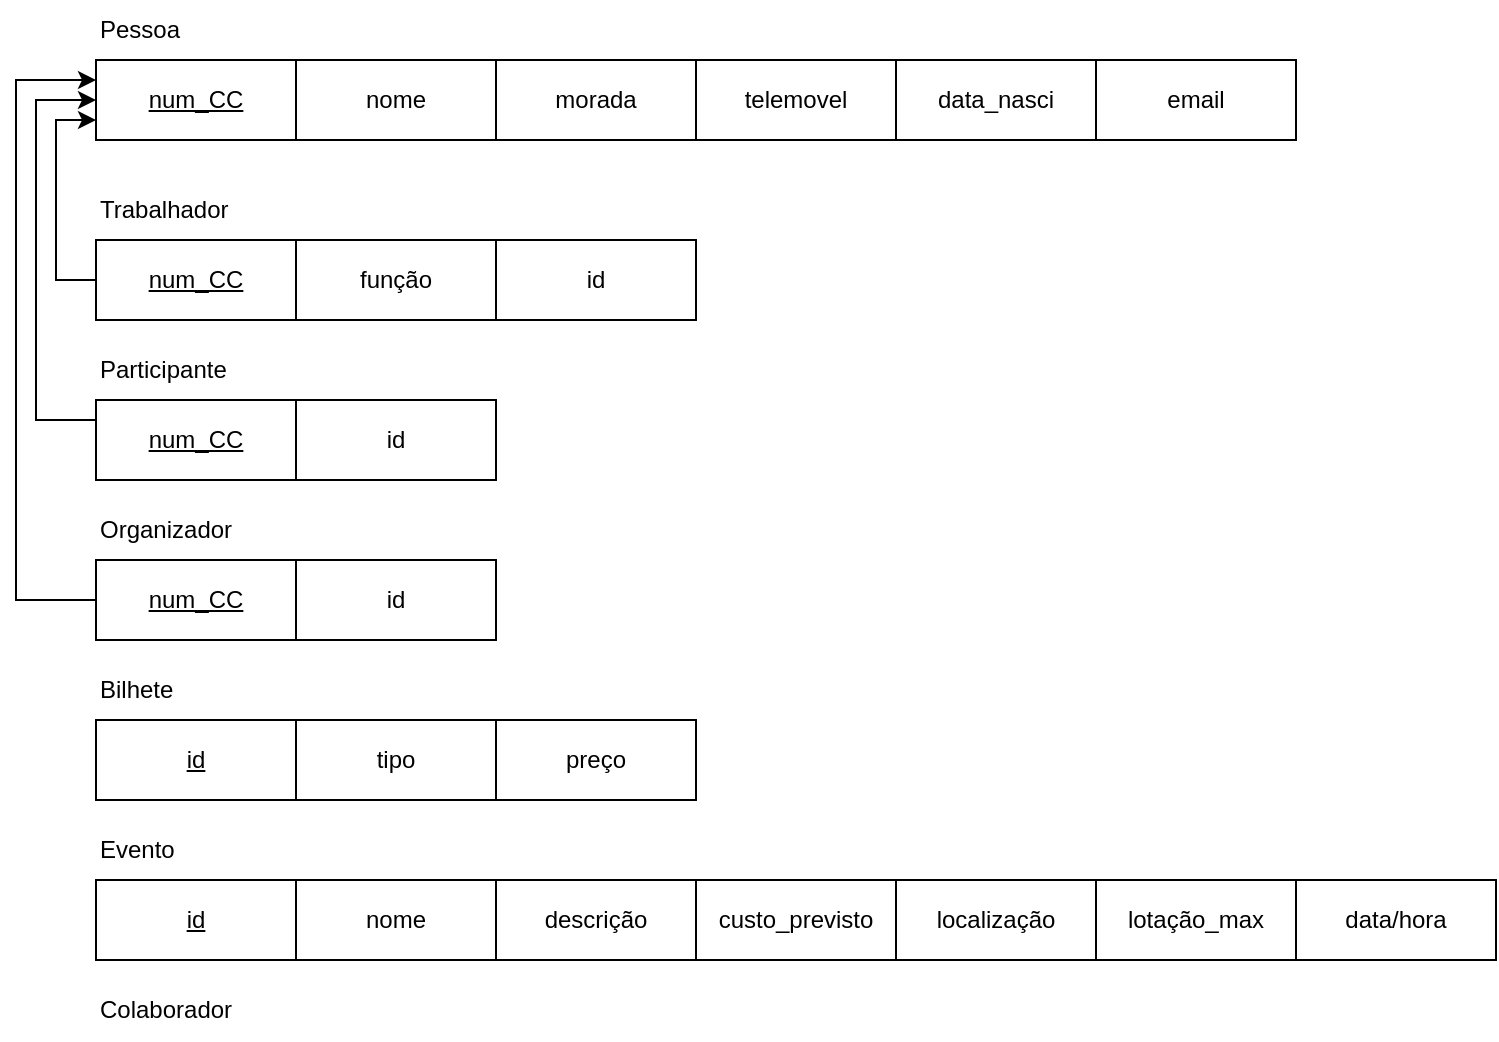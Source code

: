 <mxfile version="24.2.2" type="github">
  <diagram name="Página-1" id="TpB8ZPF6fX49LxW9_Tr-">
    <mxGraphModel dx="763" dy="522" grid="1" gridSize="10" guides="1" tooltips="1" connect="1" arrows="1" fold="1" page="1" pageScale="1" pageWidth="827" pageHeight="1169" math="0" shadow="0">
      <root>
        <mxCell id="0" />
        <mxCell id="1" parent="0" />
        <mxCell id="40tCZNRq7d2HiPJpYH7E-1" value="&lt;u&gt;num_CC&lt;/u&gt;" style="rounded=0;whiteSpace=wrap;html=1;" vertex="1" parent="1">
          <mxGeometry x="50" y="70" width="100" height="40" as="geometry" />
        </mxCell>
        <mxCell id="40tCZNRq7d2HiPJpYH7E-2" value="Pessoa" style="text;html=1;align=left;verticalAlign=middle;whiteSpace=wrap;rounded=0;" vertex="1" parent="1">
          <mxGeometry x="50" y="40" width="60" height="30" as="geometry" />
        </mxCell>
        <mxCell id="40tCZNRq7d2HiPJpYH7E-3" value="email" style="rounded=0;whiteSpace=wrap;html=1;" vertex="1" parent="1">
          <mxGeometry x="550" y="70" width="100" height="40" as="geometry" />
        </mxCell>
        <mxCell id="40tCZNRq7d2HiPJpYH7E-4" value="data_nasci" style="rounded=0;whiteSpace=wrap;html=1;" vertex="1" parent="1">
          <mxGeometry x="450" y="70" width="100" height="40" as="geometry" />
        </mxCell>
        <mxCell id="40tCZNRq7d2HiPJpYH7E-5" value="telemovel" style="rounded=0;whiteSpace=wrap;html=1;" vertex="1" parent="1">
          <mxGeometry x="350" y="70" width="100" height="40" as="geometry" />
        </mxCell>
        <mxCell id="40tCZNRq7d2HiPJpYH7E-6" value="morada" style="rounded=0;whiteSpace=wrap;html=1;" vertex="1" parent="1">
          <mxGeometry x="250" y="70" width="100" height="40" as="geometry" />
        </mxCell>
        <mxCell id="40tCZNRq7d2HiPJpYH7E-7" value="função" style="rounded=0;whiteSpace=wrap;html=1;" vertex="1" parent="1">
          <mxGeometry x="150" y="160" width="100" height="40" as="geometry" />
        </mxCell>
        <mxCell id="40tCZNRq7d2HiPJpYH7E-9" value="Trabalhador" style="text;html=1;align=left;verticalAlign=middle;whiteSpace=wrap;rounded=0;" vertex="1" parent="1">
          <mxGeometry x="50" y="130" width="60" height="30" as="geometry" />
        </mxCell>
        <mxCell id="40tCZNRq7d2HiPJpYH7E-28" style="edgeStyle=orthogonalEdgeStyle;rounded=0;orthogonalLoop=1;jettySize=auto;html=1;entryX=0;entryY=0.75;entryDx=0;entryDy=0;" edge="1" parent="1" source="40tCZNRq7d2HiPJpYH7E-10" target="40tCZNRq7d2HiPJpYH7E-1">
          <mxGeometry relative="1" as="geometry">
            <Array as="points">
              <mxPoint x="30" y="180" />
              <mxPoint x="30" y="100" />
            </Array>
          </mxGeometry>
        </mxCell>
        <mxCell id="40tCZNRq7d2HiPJpYH7E-10" value="&lt;u&gt;num_CC&lt;/u&gt;" style="rounded=0;whiteSpace=wrap;html=1;" vertex="1" parent="1">
          <mxGeometry x="50" y="160" width="100" height="40" as="geometry" />
        </mxCell>
        <mxCell id="40tCZNRq7d2HiPJpYH7E-13" value="nome" style="rounded=0;whiteSpace=wrap;html=1;" vertex="1" parent="1">
          <mxGeometry x="150" y="70" width="100" height="40" as="geometry" />
        </mxCell>
        <mxCell id="40tCZNRq7d2HiPJpYH7E-14" value="id" style="rounded=0;whiteSpace=wrap;html=1;" vertex="1" parent="1">
          <mxGeometry x="250" y="160" width="100" height="40" as="geometry" />
        </mxCell>
        <mxCell id="40tCZNRq7d2HiPJpYH7E-17" value="Participante" style="text;html=1;align=left;verticalAlign=middle;whiteSpace=wrap;rounded=0;" vertex="1" parent="1">
          <mxGeometry x="50" y="210" width="60" height="30" as="geometry" />
        </mxCell>
        <mxCell id="40tCZNRq7d2HiPJpYH7E-21" style="edgeStyle=orthogonalEdgeStyle;rounded=0;orthogonalLoop=1;jettySize=auto;html=1;" edge="1" parent="1" source="40tCZNRq7d2HiPJpYH7E-19">
          <mxGeometry relative="1" as="geometry">
            <mxPoint x="50" y="90" as="targetPoint" />
            <Array as="points">
              <mxPoint x="20" y="250" />
              <mxPoint x="20" y="90" />
              <mxPoint x="50" y="90" />
            </Array>
          </mxGeometry>
        </mxCell>
        <mxCell id="40tCZNRq7d2HiPJpYH7E-19" value="&lt;u&gt;num_CC&lt;/u&gt;" style="rounded=0;whiteSpace=wrap;html=1;" vertex="1" parent="1">
          <mxGeometry x="50" y="240" width="100" height="40" as="geometry" />
        </mxCell>
        <mxCell id="40tCZNRq7d2HiPJpYH7E-20" value="id" style="rounded=0;whiteSpace=wrap;html=1;" vertex="1" parent="1">
          <mxGeometry x="150" y="320" width="100" height="40" as="geometry" />
        </mxCell>
        <mxCell id="40tCZNRq7d2HiPJpYH7E-22" value="Organizador" style="text;html=1;align=left;verticalAlign=middle;whiteSpace=wrap;rounded=0;" vertex="1" parent="1">
          <mxGeometry x="50" y="290" width="60" height="30" as="geometry" />
        </mxCell>
        <mxCell id="40tCZNRq7d2HiPJpYH7E-26" style="edgeStyle=orthogonalEdgeStyle;rounded=0;orthogonalLoop=1;jettySize=auto;html=1;entryX=0;entryY=0.25;entryDx=0;entryDy=0;" edge="1" parent="1" source="40tCZNRq7d2HiPJpYH7E-24" target="40tCZNRq7d2HiPJpYH7E-1">
          <mxGeometry relative="1" as="geometry">
            <Array as="points">
              <mxPoint x="10" y="340" />
              <mxPoint x="10" y="80" />
            </Array>
          </mxGeometry>
        </mxCell>
        <mxCell id="40tCZNRq7d2HiPJpYH7E-24" value="&lt;u&gt;num_CC&lt;/u&gt;" style="rounded=0;whiteSpace=wrap;html=1;" vertex="1" parent="1">
          <mxGeometry x="50" y="320" width="100" height="40" as="geometry" />
        </mxCell>
        <mxCell id="40tCZNRq7d2HiPJpYH7E-25" value="id" style="rounded=0;whiteSpace=wrap;html=1;" vertex="1" parent="1">
          <mxGeometry x="150" y="240" width="100" height="40" as="geometry" />
        </mxCell>
        <mxCell id="40tCZNRq7d2HiPJpYH7E-30" value="Bilhete" style="text;html=1;align=left;verticalAlign=middle;whiteSpace=wrap;rounded=0;" vertex="1" parent="1">
          <mxGeometry x="50" y="370" width="60" height="30" as="geometry" />
        </mxCell>
        <mxCell id="40tCZNRq7d2HiPJpYH7E-31" value="id" style="rounded=0;whiteSpace=wrap;html=1;fontStyle=4" vertex="1" parent="1">
          <mxGeometry x="50" y="400" width="100" height="40" as="geometry" />
        </mxCell>
        <mxCell id="40tCZNRq7d2HiPJpYH7E-32" value="nome" style="rounded=0;whiteSpace=wrap;html=1;" vertex="1" parent="1">
          <mxGeometry x="150" y="480" width="100" height="40" as="geometry" />
        </mxCell>
        <mxCell id="40tCZNRq7d2HiPJpYH7E-33" value="preço" style="rounded=0;whiteSpace=wrap;html=1;" vertex="1" parent="1">
          <mxGeometry x="250" y="400" width="100" height="40" as="geometry" />
        </mxCell>
        <mxCell id="40tCZNRq7d2HiPJpYH7E-34" value="Evento" style="text;html=1;align=left;verticalAlign=middle;whiteSpace=wrap;rounded=0;" vertex="1" parent="1">
          <mxGeometry x="50" y="450" width="60" height="30" as="geometry" />
        </mxCell>
        <mxCell id="40tCZNRq7d2HiPJpYH7E-35" value="id" style="rounded=0;whiteSpace=wrap;html=1;fontStyle=4" vertex="1" parent="1">
          <mxGeometry x="50" y="480" width="100" height="40" as="geometry" />
        </mxCell>
        <mxCell id="40tCZNRq7d2HiPJpYH7E-41" value="tipo" style="rounded=0;whiteSpace=wrap;html=1;" vertex="1" parent="1">
          <mxGeometry x="150" y="400" width="100" height="40" as="geometry" />
        </mxCell>
        <mxCell id="40tCZNRq7d2HiPJpYH7E-42" value="descrição" style="rounded=0;whiteSpace=wrap;html=1;" vertex="1" parent="1">
          <mxGeometry x="250" y="480" width="100" height="40" as="geometry" />
        </mxCell>
        <mxCell id="40tCZNRq7d2HiPJpYH7E-43" value="custo_previsto" style="rounded=0;whiteSpace=wrap;html=1;" vertex="1" parent="1">
          <mxGeometry x="350" y="480" width="100" height="40" as="geometry" />
        </mxCell>
        <mxCell id="40tCZNRq7d2HiPJpYH7E-44" value="localização" style="rounded=0;whiteSpace=wrap;html=1;" vertex="1" parent="1">
          <mxGeometry x="450" y="480" width="100" height="40" as="geometry" />
        </mxCell>
        <mxCell id="40tCZNRq7d2HiPJpYH7E-45" value="lotação_max" style="rounded=0;whiteSpace=wrap;html=1;" vertex="1" parent="1">
          <mxGeometry x="550" y="480" width="100" height="40" as="geometry" />
        </mxCell>
        <mxCell id="40tCZNRq7d2HiPJpYH7E-46" value="data/hora" style="rounded=0;whiteSpace=wrap;html=1;" vertex="1" parent="1">
          <mxGeometry x="650" y="480" width="100" height="40" as="geometry" />
        </mxCell>
        <mxCell id="40tCZNRq7d2HiPJpYH7E-47" value="Colaborador" style="text;html=1;align=left;verticalAlign=middle;whiteSpace=wrap;rounded=0;" vertex="1" parent="1">
          <mxGeometry x="50" y="530" width="60" height="30" as="geometry" />
        </mxCell>
      </root>
    </mxGraphModel>
  </diagram>
</mxfile>
